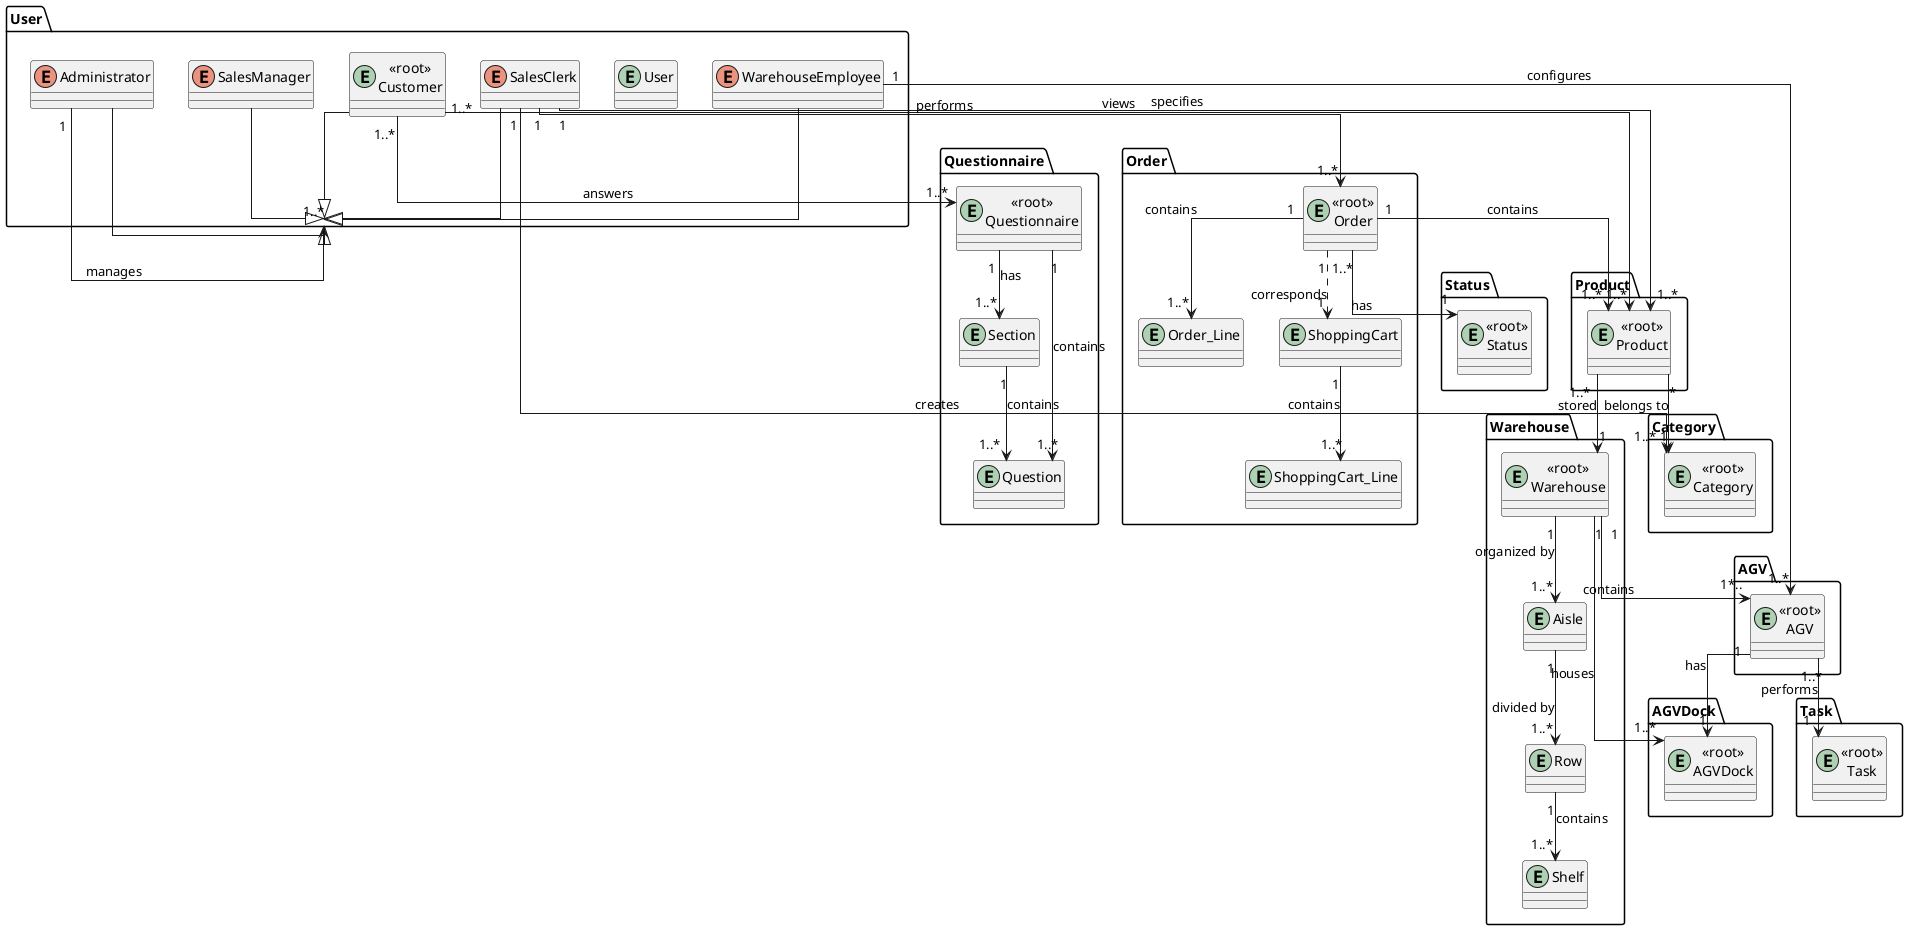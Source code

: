 @startuml Modelo de domínio
' hide the spot


' avoid problems with angled crows feet
skinparam linetype ortho

package Product{
  entity "<<root>>\nProduct"
}

package User{
  entity "<<root>>\nCustomer"
  entity User
  enum WarehouseEmployee
  enum SalesClerk
  enum SalesManager
  enum Administrator

}

package Questionnaire{
  entity "<<root>>\nQuestionnaire"
  entity Section
  entity Question
}

package Warehouse{
  entity "<<root>>\nWarehouse"
  entity Aisle
  entity Row
  entity Shelf
}

package AGV{
    entity "<<root>>\nAGV"
}

package Category{
    entity "<<root>>\nCategory"
}


package Status{
        entity "<<root>>\nStatus"
}

package Order{
  entity "<<root>>\nOrder"
  entity ShoppingCart_Line
  entity Order_Line
  entity ShoppingCart
}
package AGVDock{
  entity "<<root>>\nAGVDock"
}

package Category{
  entity "<<root>>\nCategory"
}

package Task{
  entity "<<root>>\nTask"
}




"<<root>>\nCustomer" -left--|> User
WarehouseEmployee --|> User
SalesClerk --|> User
SalesManager --|> User
Administrator --|> User
"<<root>>\nCustomer" "1..*" --> "1..*" "<<root>>\nProduct": views
"<<root>>\nProduct" "*" --> "1"  "<<root>>\nCategory" : belongs to
"<<root>>\nOrder" "1" ..> "1" ShoppingCart : corresponds
ShoppingCart "1" --> "1..*" ShoppingCart_Line : contains
"<<root>>\nOrder" "1..*" --> "1" "<<root>>\nStatus" : has
"<<root>>\nProduct" "1..*" --> "1" "<<root>>\nWarehouse" : stored
"<<root>>\nQuestionnaire" "1" --> "1..*" Question : contains
"<<root>>\nQuestionnaire" "1" --> "1..*" Section : has
Section "1" --> "1..*" Question : contains
"<<root>>\nWarehouse" "1" --> "1*.." "<<root>>\nAGV" : contains
"<<root>>\nCustomer" "1..*" --> "1..*" "<<root>>\nQuestionnaire" : answers
"<<root>>\nWarehouse" "1" --> "1..*" Aisle : organized by
"<<root>>\nAGV" "1" --> "1" "<<root>>\nAGVDock" : has
Aisle "1" --> "1..*" Row : divided by
Row "1" --> "1..*" Shelf  : contains
"<<root>>\nOrder" "1" --> "1..*" "<<root>>\nProduct" : contains
"<<root>>\nOrder" "1" --> "1..*" Order_Line : contains
"<<root>>\nAGV" "1..*" --> "1" "<<root>>\nTask": performs
SalesClerk "1" --> "1..*" "<<root>>\nProduct": specifies
SalesClerk "1" --> "1..*" "<<root>>\nCategory": creates
SalesClerk "1" --> "1..*" "<<root>>\nOrder": performs
Administrator "1" --> "1..*" User: manages
"<<root>>\nWarehouse" "1" --> "1..*" "<<root>>\nAGVDock": houses
WarehouseEmployee "1" --> "1..*" "<<root>>\nAGV": configures




@enduml